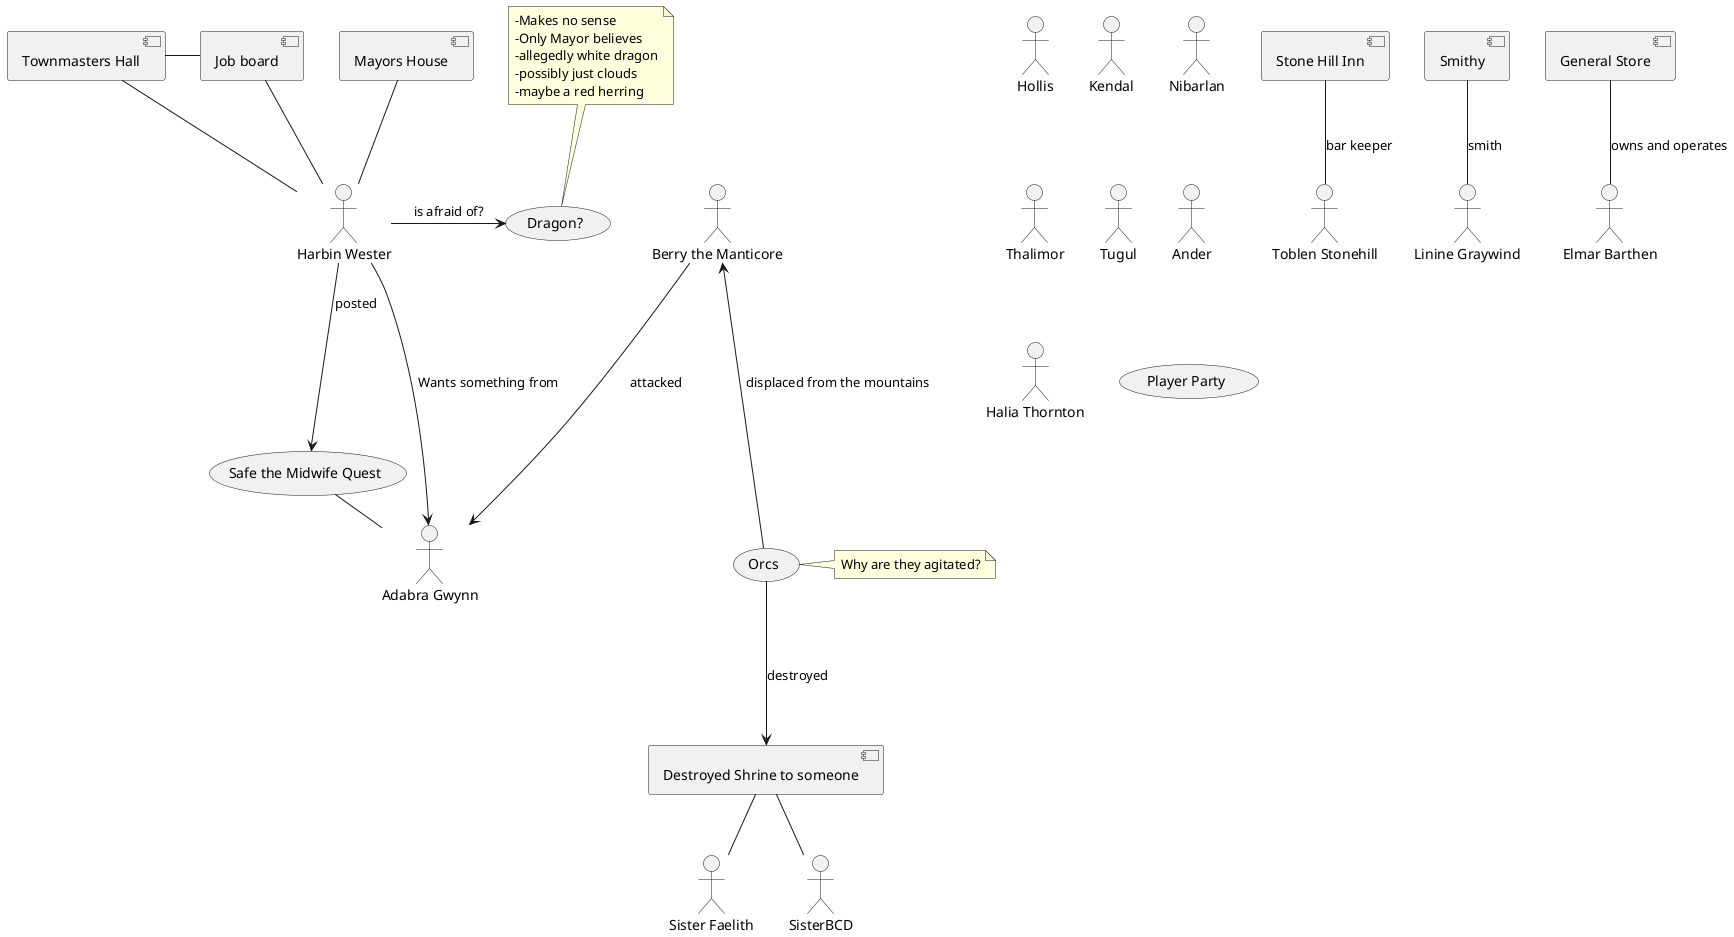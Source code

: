 @startuml Conspiracy Graph

'Actors here:

actor Hollis
actor Kendal
actor Nibarlan
actor Thalimor
actor Tugul

actor "Toblen Stonehill" as innkeep
actor "Linine Graywind" as Smith
actor "Sister Faelith" as SisterABC
actor SisterBCD
actor "Elmar Barthen" as generalStoreGuy
actor "Ander" as generalStoreHelper
actor "Harbin Wester" as Mayor
actor "Berry the Manticore" as manticorBerry
actor "Adabra Gwynn" as potionSeller
actor "Halia Thornton" as prospectorReception

'Locations here

[Stone Hill Inn] as stoneHillInn
[Townmasters Hall] as townHall
[Job board] as jobBoard
[Smithy]
[Destroyed Shrine to someone] as shrine 
[General Store] as generalStore
[Mayors House] as mayorsHouse

'General Concepts?

(Orcs)
(Player Party) as party
(Safe the Midwife Quest) as quest1
(Dragon?) as dragon

'Relations here
    
stoneHillInn -- innkeep : bar keeper
Smithy -- Smith : smith
shrine -- SisterABC
shrine -- SisterBCD
generalStore -- generalStoreGuy : owns and operates
townHall -- Mayor
mayorsHouse -- Mayor
townHall - jobBoard
jobBoard -- Mayor
manticorBerry <--- Orcs : displaced from the mountains
Orcs ---> shrine : destroyed
Mayor --> quest1 : posted
quest1 - potionSeller
manticorBerry ---> potionSeller : attacked
Mayor ---> potionSeller : Wants something from
dragon <- Mayor : is afraid of?


'Notes
note top of dragon
    -Makes no sense
    -Only Mayor believes
    -allegedly white dragon
    -possibly just clouds
    -maybe a red herring
end note

note right of Orcs
    Why are they agitated?
end note

@enduml
